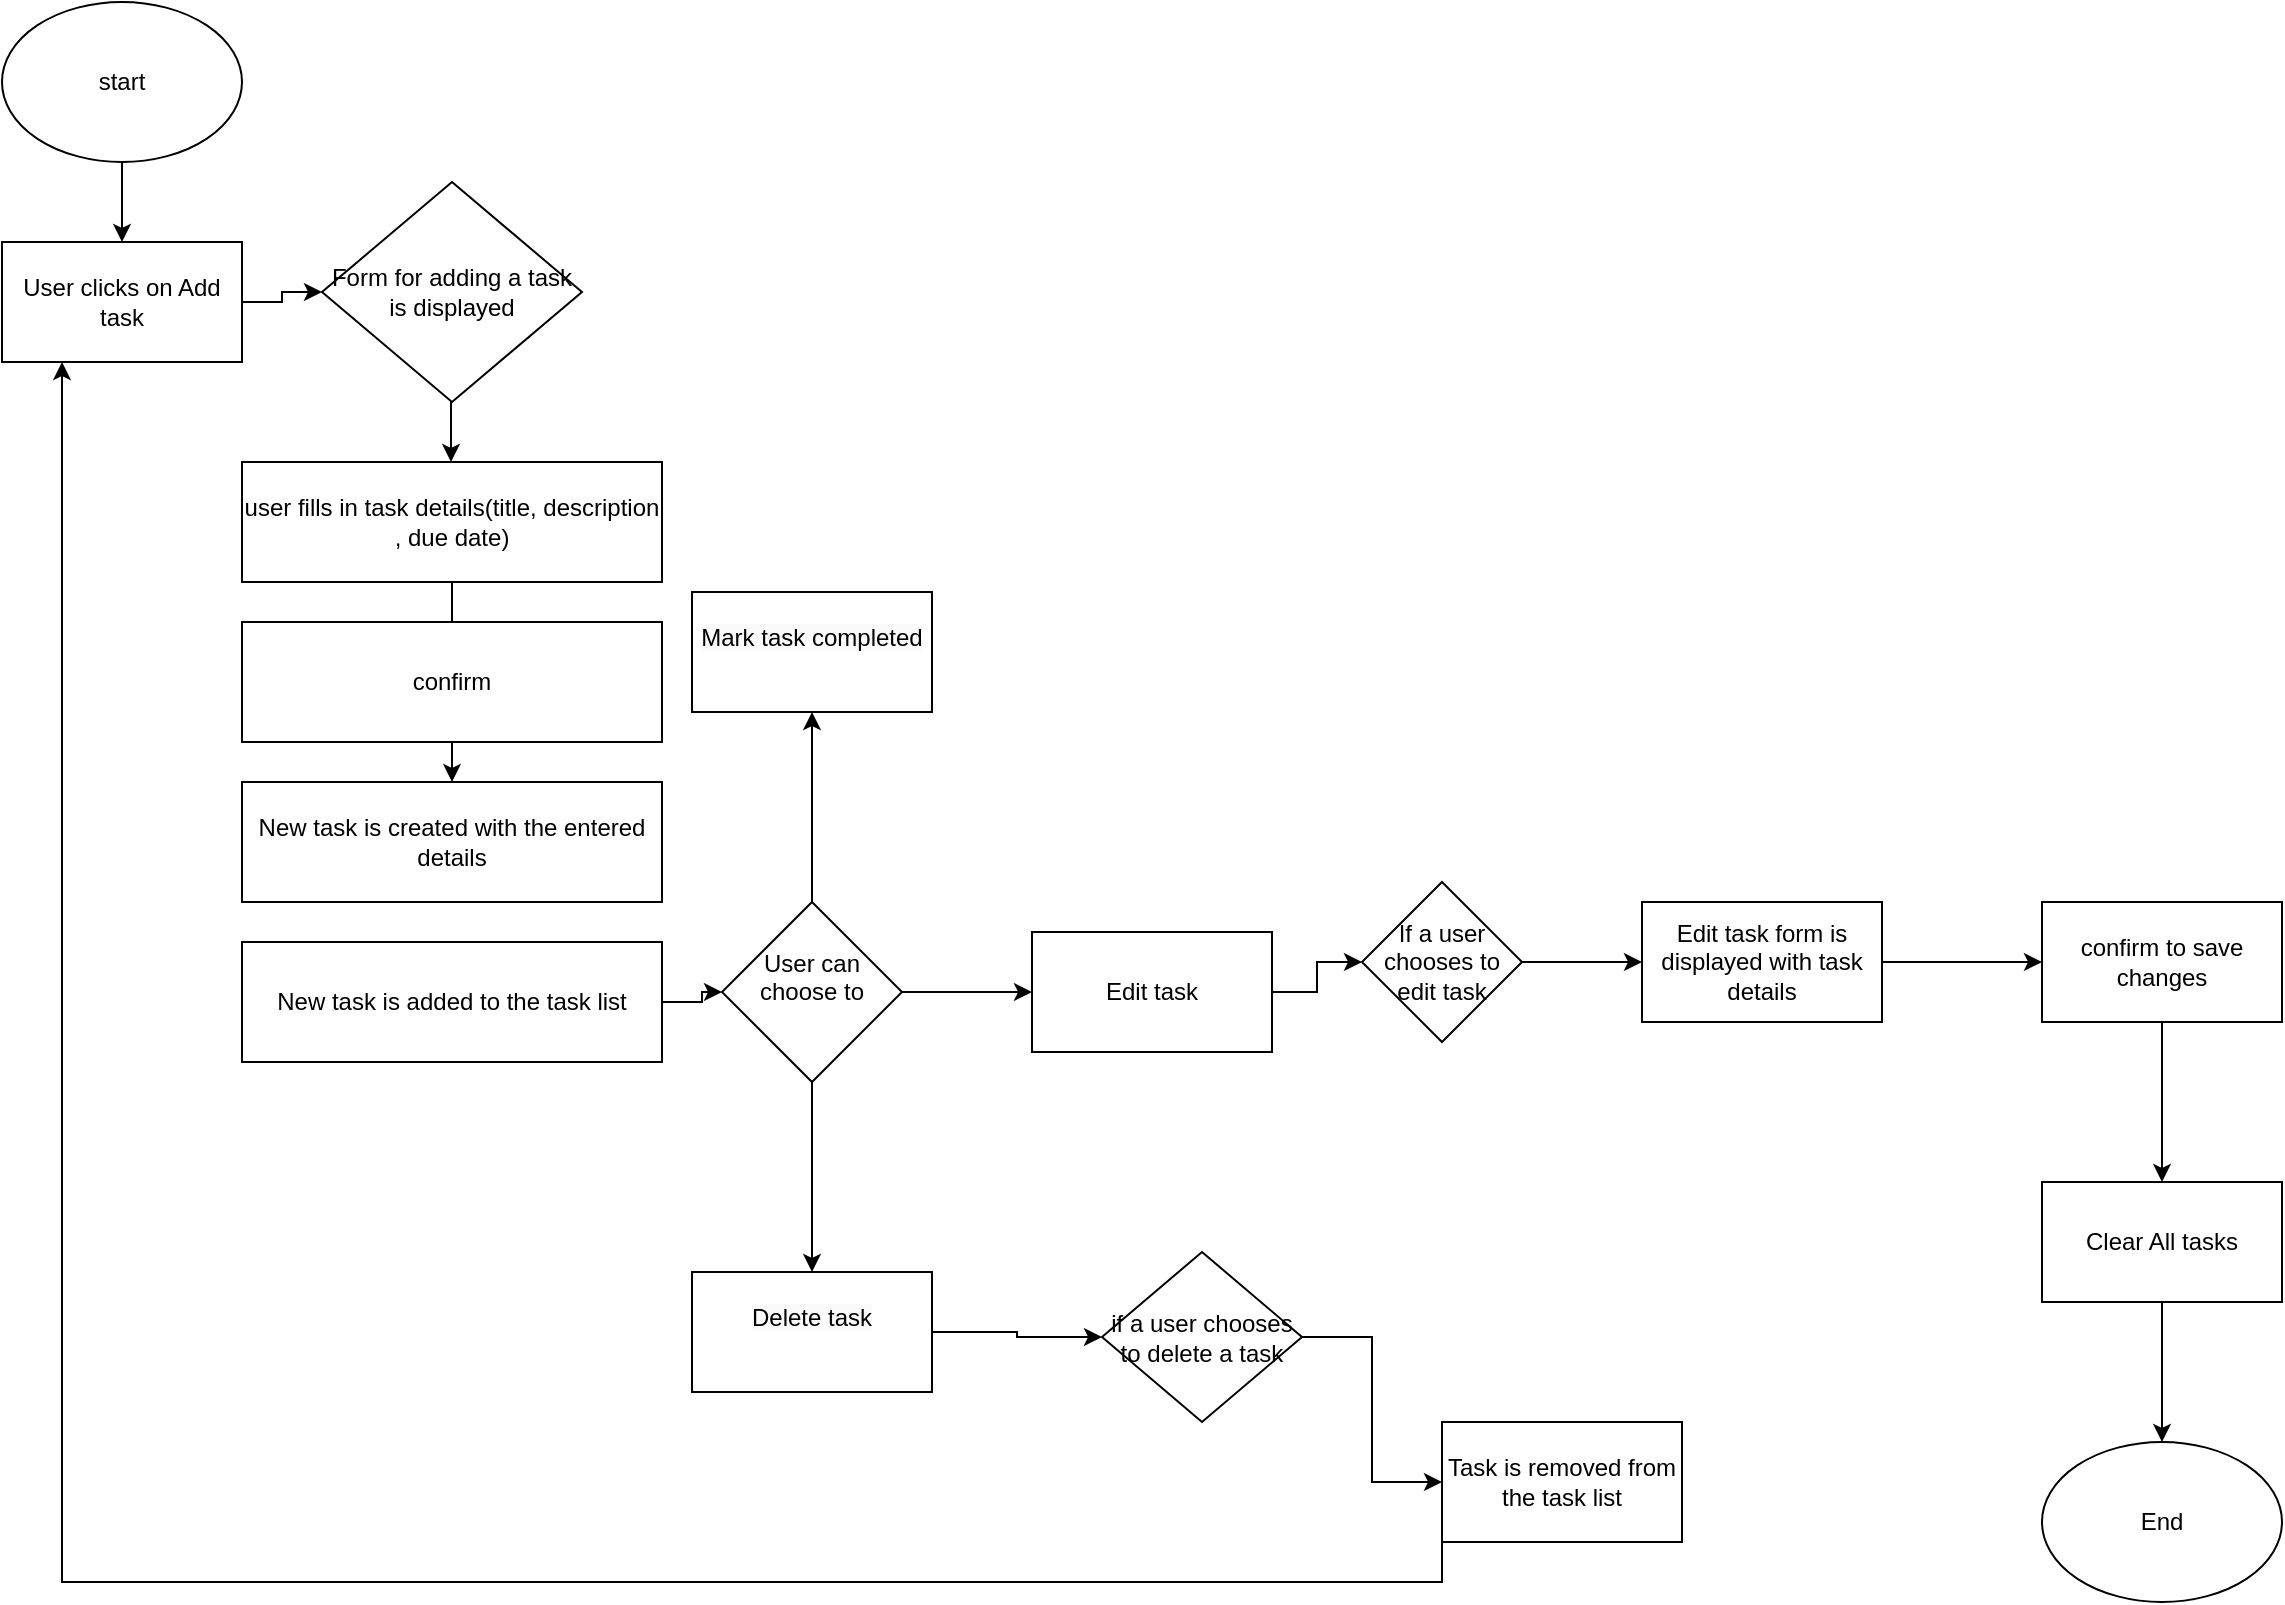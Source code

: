<mxfile version="24.0.5" type="github">
  <diagram name="Page-1" id="wMLE0tIsIC202dqbpszQ">
    <mxGraphModel dx="739" dy="429" grid="1" gridSize="10" guides="1" tooltips="1" connect="1" arrows="1" fold="1" page="1" pageScale="1" pageWidth="850" pageHeight="1100" math="0" shadow="0">
      <root>
        <mxCell id="0" />
        <mxCell id="1" parent="0" />
        <mxCell id="HAD_2hMKVVcNXXyn7F_C-27" value="" style="edgeStyle=orthogonalEdgeStyle;rounded=0;orthogonalLoop=1;jettySize=auto;html=1;" edge="1" parent="1" source="HAD_2hMKVVcNXXyn7F_C-1" target="HAD_2hMKVVcNXXyn7F_C-2">
          <mxGeometry relative="1" as="geometry" />
        </mxCell>
        <mxCell id="HAD_2hMKVVcNXXyn7F_C-1" value="start" style="ellipse;whiteSpace=wrap;html=1;" vertex="1" parent="1">
          <mxGeometry x="220" y="130" width="120" height="80" as="geometry" />
        </mxCell>
        <mxCell id="HAD_2hMKVVcNXXyn7F_C-26" value="" style="edgeStyle=orthogonalEdgeStyle;rounded=0;orthogonalLoop=1;jettySize=auto;html=1;" edge="1" parent="1" source="HAD_2hMKVVcNXXyn7F_C-2" target="HAD_2hMKVVcNXXyn7F_C-7">
          <mxGeometry relative="1" as="geometry" />
        </mxCell>
        <mxCell id="HAD_2hMKVVcNXXyn7F_C-2" value="User clicks on Add task" style="rounded=0;whiteSpace=wrap;html=1;" vertex="1" parent="1">
          <mxGeometry x="220" y="250" width="120" height="60" as="geometry" />
        </mxCell>
        <mxCell id="HAD_2hMKVVcNXXyn7F_C-23" value="" style="edgeStyle=orthogonalEdgeStyle;rounded=0;orthogonalLoop=1;jettySize=auto;html=1;" edge="1" parent="1" source="HAD_2hMKVVcNXXyn7F_C-5" target="HAD_2hMKVVcNXXyn7F_C-8">
          <mxGeometry relative="1" as="geometry" />
        </mxCell>
        <mxCell id="HAD_2hMKVVcNXXyn7F_C-5" value="user fills in task details(title, description , due date)" style="rounded=0;whiteSpace=wrap;html=1;" vertex="1" parent="1">
          <mxGeometry x="340" y="360" width="210" height="60" as="geometry" />
        </mxCell>
        <mxCell id="HAD_2hMKVVcNXXyn7F_C-6" value="confirm" style="rounded=0;whiteSpace=wrap;html=1;" vertex="1" parent="1">
          <mxGeometry x="340" y="440" width="210" height="60" as="geometry" />
        </mxCell>
        <mxCell id="HAD_2hMKVVcNXXyn7F_C-29" value="" style="edgeStyle=orthogonalEdgeStyle;rounded=0;orthogonalLoop=1;jettySize=auto;html=1;" edge="1" parent="1">
          <mxGeometry relative="1" as="geometry">
            <mxPoint x="444.5" y="250" as="sourcePoint" />
            <mxPoint x="444.5" y="360" as="targetPoint" />
          </mxGeometry>
        </mxCell>
        <mxCell id="HAD_2hMKVVcNXXyn7F_C-7" value="Form for adding a task is displayed" style="rhombus;whiteSpace=wrap;html=1;" vertex="1" parent="1">
          <mxGeometry x="380" y="220" width="130" height="110" as="geometry" />
        </mxCell>
        <mxCell id="HAD_2hMKVVcNXXyn7F_C-8" value="New task is created with the entered details" style="rounded=0;whiteSpace=wrap;html=1;" vertex="1" parent="1">
          <mxGeometry x="340" y="520" width="210" height="60" as="geometry" />
        </mxCell>
        <mxCell id="HAD_2hMKVVcNXXyn7F_C-21" value="" style="edgeStyle=orthogonalEdgeStyle;rounded=0;orthogonalLoop=1;jettySize=auto;html=1;" edge="1" parent="1" source="HAD_2hMKVVcNXXyn7F_C-9" target="HAD_2hMKVVcNXXyn7F_C-10">
          <mxGeometry relative="1" as="geometry" />
        </mxCell>
        <mxCell id="HAD_2hMKVVcNXXyn7F_C-9" value="New task is added to the task list" style="rounded=0;whiteSpace=wrap;html=1;" vertex="1" parent="1">
          <mxGeometry x="340" y="600" width="210" height="60" as="geometry" />
        </mxCell>
        <mxCell id="HAD_2hMKVVcNXXyn7F_C-31" value="" style="edgeStyle=orthogonalEdgeStyle;rounded=0;orthogonalLoop=1;jettySize=auto;html=1;" edge="1" parent="1" source="HAD_2hMKVVcNXXyn7F_C-10" target="HAD_2hMKVVcNXXyn7F_C-30">
          <mxGeometry relative="1" as="geometry" />
        </mxCell>
        <mxCell id="HAD_2hMKVVcNXXyn7F_C-33" value="" style="edgeStyle=orthogonalEdgeStyle;rounded=0;orthogonalLoop=1;jettySize=auto;html=1;" edge="1" parent="1" source="HAD_2hMKVVcNXXyn7F_C-10" target="HAD_2hMKVVcNXXyn7F_C-32">
          <mxGeometry relative="1" as="geometry" />
        </mxCell>
        <mxCell id="HAD_2hMKVVcNXXyn7F_C-36" value="" style="edgeStyle=orthogonalEdgeStyle;rounded=0;orthogonalLoop=1;jettySize=auto;html=1;" edge="1" parent="1" source="HAD_2hMKVVcNXXyn7F_C-10" target="HAD_2hMKVVcNXXyn7F_C-35">
          <mxGeometry relative="1" as="geometry" />
        </mxCell>
        <mxCell id="HAD_2hMKVVcNXXyn7F_C-10" value="&#xa;User can choose to&#xa;&#xa;" style="rhombus;whiteSpace=wrap;html=1;" vertex="1" parent="1">
          <mxGeometry x="580" y="580" width="90" height="90" as="geometry" />
        </mxCell>
        <mxCell id="HAD_2hMKVVcNXXyn7F_C-18" value="" style="edgeStyle=orthogonalEdgeStyle;rounded=0;orthogonalLoop=1;jettySize=auto;html=1;" edge="1" parent="1" source="HAD_2hMKVVcNXXyn7F_C-15" target="HAD_2hMKVVcNXXyn7F_C-17">
          <mxGeometry relative="1" as="geometry" />
        </mxCell>
        <mxCell id="HAD_2hMKVVcNXXyn7F_C-15" value="If a user chooses to edit task" style="rhombus;whiteSpace=wrap;html=1;" vertex="1" parent="1">
          <mxGeometry x="900" y="570" width="80" height="80" as="geometry" />
        </mxCell>
        <mxCell id="HAD_2hMKVVcNXXyn7F_C-20" value="" style="edgeStyle=orthogonalEdgeStyle;rounded=0;orthogonalLoop=1;jettySize=auto;html=1;" edge="1" parent="1" source="HAD_2hMKVVcNXXyn7F_C-17" target="HAD_2hMKVVcNXXyn7F_C-19">
          <mxGeometry relative="1" as="geometry" />
        </mxCell>
        <mxCell id="HAD_2hMKVVcNXXyn7F_C-17" value="Edit task form is displayed with task details" style="whiteSpace=wrap;html=1;" vertex="1" parent="1">
          <mxGeometry x="1040" y="580" width="120" height="60" as="geometry" />
        </mxCell>
        <mxCell id="HAD_2hMKVVcNXXyn7F_C-45" value="" style="edgeStyle=orthogonalEdgeStyle;rounded=0;orthogonalLoop=1;jettySize=auto;html=1;" edge="1" parent="1" source="HAD_2hMKVVcNXXyn7F_C-19" target="HAD_2hMKVVcNXXyn7F_C-44">
          <mxGeometry relative="1" as="geometry" />
        </mxCell>
        <mxCell id="HAD_2hMKVVcNXXyn7F_C-19" value="confirm to save changes" style="whiteSpace=wrap;html=1;" vertex="1" parent="1">
          <mxGeometry x="1240" y="580" width="120" height="60" as="geometry" />
        </mxCell>
        <mxCell id="HAD_2hMKVVcNXXyn7F_C-30" value="&#xa;&lt;span style=&quot;color: rgb(0, 0, 0); font-family: Helvetica; font-size: 12px; font-style: normal; font-variant-ligatures: normal; font-variant-caps: normal; font-weight: 400; letter-spacing: normal; orphans: 2; text-align: center; text-indent: 0px; text-transform: none; widows: 2; word-spacing: 0px; -webkit-text-stroke-width: 0px; white-space: normal; background-color: rgb(251, 251, 251); text-decoration-thickness: initial; text-decoration-style: initial; text-decoration-color: initial; display: inline !important; float: none;&quot;&gt;Mark task completed&lt;/span&gt;&#xa;&#xa;" style="whiteSpace=wrap;html=1;" vertex="1" parent="1">
          <mxGeometry x="565" y="425" width="120" height="60" as="geometry" />
        </mxCell>
        <mxCell id="HAD_2hMKVVcNXXyn7F_C-39" value="" style="edgeStyle=orthogonalEdgeStyle;rounded=0;orthogonalLoop=1;jettySize=auto;html=1;" edge="1" parent="1" source="HAD_2hMKVVcNXXyn7F_C-32" target="HAD_2hMKVVcNXXyn7F_C-38">
          <mxGeometry relative="1" as="geometry" />
        </mxCell>
        <mxCell id="HAD_2hMKVVcNXXyn7F_C-32" value="&#xa;&lt;span style=&quot;color: rgb(0, 0, 0); font-family: Helvetica; font-size: 12px; font-style: normal; font-variant-ligatures: normal; font-variant-caps: normal; font-weight: 400; letter-spacing: normal; orphans: 2; text-align: center; text-indent: 0px; text-transform: none; widows: 2; word-spacing: 0px; -webkit-text-stroke-width: 0px; white-space: normal; background-color: rgb(251, 251, 251); text-decoration-thickness: initial; text-decoration-style: initial; text-decoration-color: initial; display: inline !important; float: none;&quot;&gt;Delete task&lt;/span&gt;&#xa;&#xa;" style="whiteSpace=wrap;html=1;" vertex="1" parent="1">
          <mxGeometry x="565" y="765" width="120" height="60" as="geometry" />
        </mxCell>
        <mxCell id="HAD_2hMKVVcNXXyn7F_C-37" value="" style="edgeStyle=orthogonalEdgeStyle;rounded=0;orthogonalLoop=1;jettySize=auto;html=1;" edge="1" parent="1" source="HAD_2hMKVVcNXXyn7F_C-35" target="HAD_2hMKVVcNXXyn7F_C-15">
          <mxGeometry relative="1" as="geometry" />
        </mxCell>
        <mxCell id="HAD_2hMKVVcNXXyn7F_C-35" value="Edit task" style="whiteSpace=wrap;html=1;" vertex="1" parent="1">
          <mxGeometry x="735" y="595" width="120" height="60" as="geometry" />
        </mxCell>
        <mxCell id="HAD_2hMKVVcNXXyn7F_C-41" value="" style="edgeStyle=orthogonalEdgeStyle;rounded=0;orthogonalLoop=1;jettySize=auto;html=1;" edge="1" parent="1" source="HAD_2hMKVVcNXXyn7F_C-38" target="HAD_2hMKVVcNXXyn7F_C-40">
          <mxGeometry relative="1" as="geometry" />
        </mxCell>
        <mxCell id="HAD_2hMKVVcNXXyn7F_C-38" value="if a user chooses to delete a task" style="rhombus;whiteSpace=wrap;html=1;" vertex="1" parent="1">
          <mxGeometry x="770" y="755" width="100" height="85" as="geometry" />
        </mxCell>
        <mxCell id="HAD_2hMKVVcNXXyn7F_C-52" value="" style="edgeStyle=orthogonalEdgeStyle;rounded=0;orthogonalLoop=1;jettySize=auto;html=1;entryX=0.25;entryY=1;entryDx=0;entryDy=0;exitX=0;exitY=1;exitDx=0;exitDy=0;" edge="1" parent="1" source="HAD_2hMKVVcNXXyn7F_C-40" target="HAD_2hMKVVcNXXyn7F_C-2">
          <mxGeometry relative="1" as="geometry">
            <mxPoint x="990" y="870" as="sourcePoint" />
            <mxPoint x="290" y="470" as="targetPoint" />
          </mxGeometry>
        </mxCell>
        <mxCell id="HAD_2hMKVVcNXXyn7F_C-40" value="Task is removed from the task list" style="whiteSpace=wrap;html=1;" vertex="1" parent="1">
          <mxGeometry x="940" y="840" width="120" height="60" as="geometry" />
        </mxCell>
        <mxCell id="HAD_2hMKVVcNXXyn7F_C-50" value="" style="edgeStyle=orthogonalEdgeStyle;rounded=0;orthogonalLoop=1;jettySize=auto;html=1;" edge="1" parent="1" source="HAD_2hMKVVcNXXyn7F_C-44">
          <mxGeometry relative="1" as="geometry">
            <mxPoint x="1300" y="850.0" as="targetPoint" />
          </mxGeometry>
        </mxCell>
        <mxCell id="HAD_2hMKVVcNXXyn7F_C-44" value="Clear All tasks" style="whiteSpace=wrap;html=1;" vertex="1" parent="1">
          <mxGeometry x="1240" y="720" width="120" height="60" as="geometry" />
        </mxCell>
        <mxCell id="HAD_2hMKVVcNXXyn7F_C-48" value="End" style="ellipse;whiteSpace=wrap;html=1;" vertex="1" parent="1">
          <mxGeometry x="1240" y="850" width="120" height="80" as="geometry" />
        </mxCell>
      </root>
    </mxGraphModel>
  </diagram>
</mxfile>
